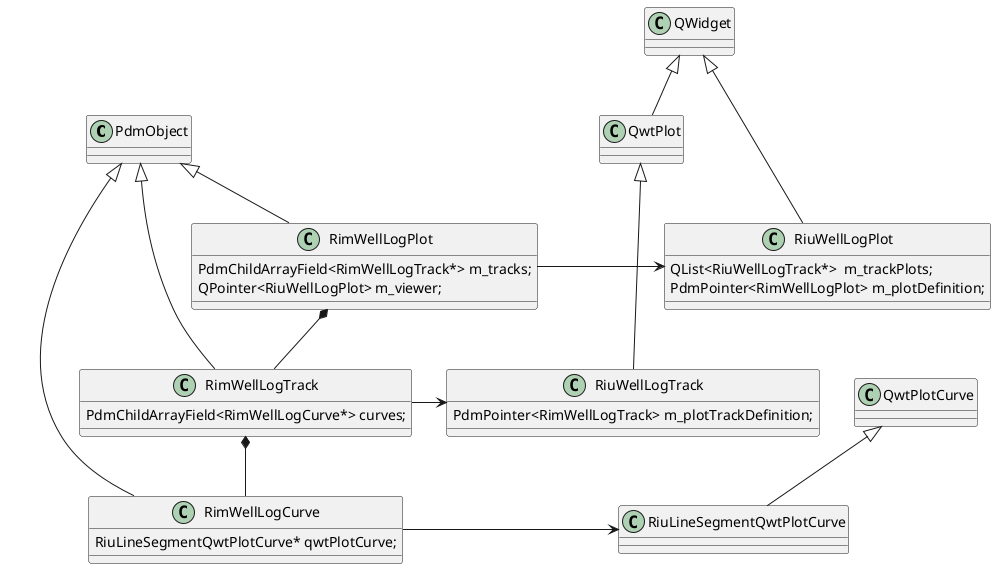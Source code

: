 @startuml


PdmObject <|-- RimWellLogTrack
PdmObject <|-- RimWellLogCurve
PdmObject <|-- RimWellLogPlot

class RimWellLogTrack {
PdmChildArrayField<RimWellLogCurve*> curves;
}

class RimWellLogCurve {
RiuLineSegmentQwtPlotCurve* qwtPlotCurve;
}

class RimWellLogPlot {
  PdmChildArrayField<RimWellLogTrack*> m_tracks;
  QPointer<RiuWellLogPlot> m_viewer;
}

QWidget <|--- RiuWellLogPlot
QwtPlot <|--- RiuWellLogTrack
QWidget <|-- QwtPlot
QwtPlotCurve <|-- RiuLineSegmentQwtPlotCurve

class RiuWellLogPlot {
  QList<RiuWellLogTrack*>  m_trackPlots;
  PdmPointer<RimWellLogPlot> m_plotDefinition;
}

class RiuWellLogTrack {
  PdmPointer<RimWellLogTrack> m_plotTrackDefinition;
}

RimWellLogTrack *-- RimWellLogCurve
RimWellLogPlot *-- RimWellLogTrack

RimWellLogPlot -> RiuWellLogPlot
RimWellLogTrack -> RiuWellLogTrack
RimWellLogCurve -> RiuLineSegmentQwtPlotCurve


@enduml
